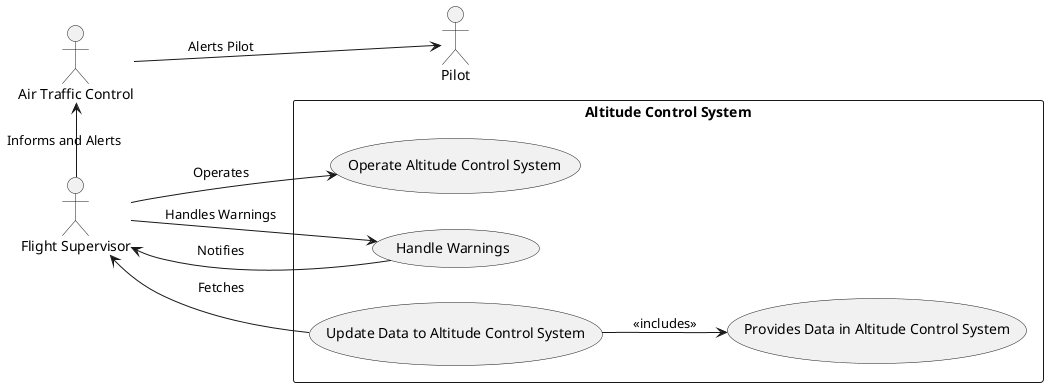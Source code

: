 @startuml
skinparam packageStyle rectangle
'layout
left to right direction

'actors
actor "Flight Supervisor" as FS
actor "Air Traffic Control" as ATC
actor "Pilot" as Pilot

'system
rectangle "Altitude Control System" {
    usecase "Update Data to Altitude Control System" as UC1
    usecase "Provides Data in Altitude Control System" as UC2
    usecase "Operate Altitude Control System" as UC3
    usecase "Handle Warnings" as UC4
}

FS <-down- UC1 : "Fetches"
UC2 <-up- UC1 : "<<includes>>"
FS -right-> UC3 : "Operates"
FS -right-> UC4 : "Handles Warnings"
UC4 -left-> FS : "Notifies"
ATC -down-> Pilot : "Alerts Pilot"
ATC <-right- FS : "Informs and Alerts"
@enduml
